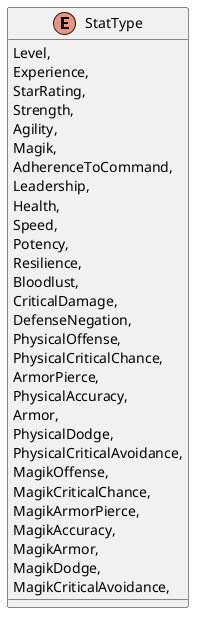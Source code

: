 @startuml
enum StatType {
    Level,
    Experience,
    StarRating,
    Strength,
    Agility,
    Magik,
    AdherenceToCommand,
    Leadership,
    Health,
    Speed,
    Potency,
    Resilience,
    Bloodlust,
    CriticalDamage,
    DefenseNegation,
    PhysicalOffense,
    PhysicalCriticalChance,
    ArmorPierce,
    PhysicalAccuracy,
    Armor,
    PhysicalDodge,
    PhysicalCriticalAvoidance,
    MagikOffense,
    MagikCriticalChance,
    MagikArmorPierce,
    MagikAccuracy,
    MagikArmor,
    MagikDodge,
    MagikCriticalAvoidance,
}
@enduml

